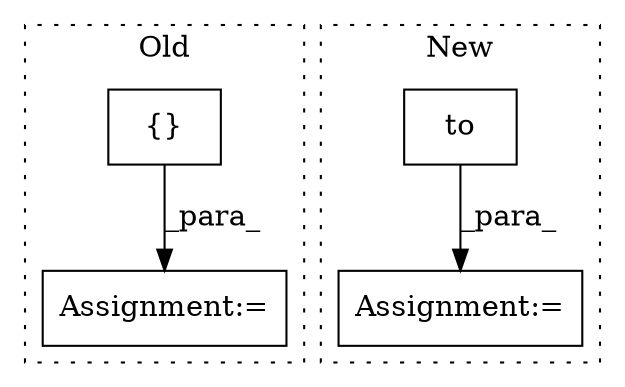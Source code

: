 digraph G {
subgraph cluster0 {
1 [label="{}" a="4" s="6871" l="2" shape="box"];
3 [label="Assignment:=" a="7" s="6861" l="1" shape="box"];
label = "Old";
style="dotted";
}
subgraph cluster1 {
2 [label="to" a="32" s="7007,7016" l="3,1" shape="box"];
4 [label="Assignment:=" a="7" s="7249" l="2" shape="box"];
label = "New";
style="dotted";
}
1 -> 3 [label="_para_"];
2 -> 4 [label="_para_"];
}